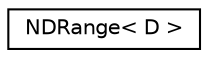 digraph "Graphical Class Hierarchy"
{
 // LATEX_PDF_SIZE
  edge [fontname="Helvetica",fontsize="10",labelfontname="Helvetica",labelfontsize="10"];
  node [fontname="Helvetica",fontsize="10",shape=record];
  rankdir="LR";
  Node0 [label="NDRange\< D \>",height=0.2,width=0.4,color="black", fillcolor="white", style="filled",URL="$classarm__gemm_1_1_n_d_range.xhtml",tooltip=" "];
}

